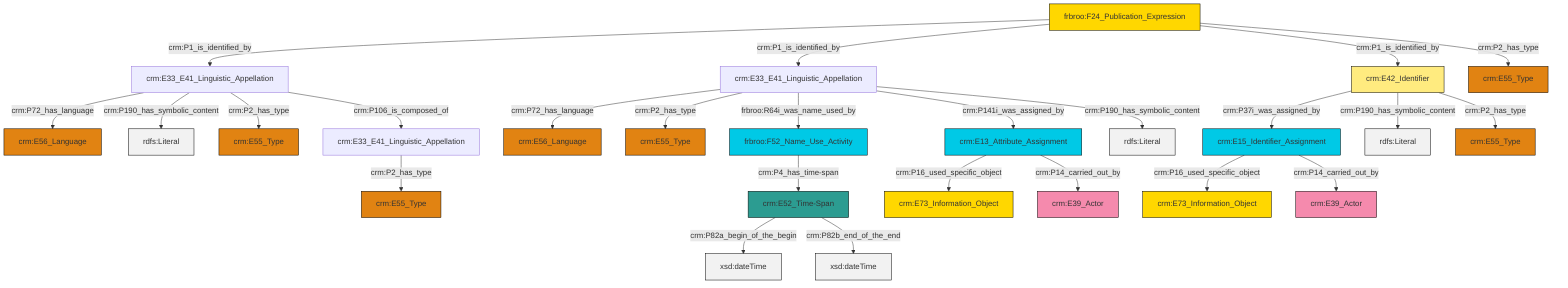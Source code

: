 graph TD
classDef Literal fill:#f2f2f2,stroke:#000000;
classDef CRM_Entity fill:#FFFFFF,stroke:#000000;
classDef Temporal_Entity fill:#00C9E6, stroke:#000000;
classDef Type fill:#E18312, stroke:#000000;
classDef Time-Span fill:#2C9C91, stroke:#000000;
classDef Appellation fill:#FFEB7F, stroke:#000000;
classDef Place fill:#008836, stroke:#000000;
classDef Persistent_Item fill:#B266B2, stroke:#000000;
classDef Conceptual_Object fill:#FFD700, stroke:#000000;
classDef Physical_Thing fill:#D2B48C, stroke:#000000;
classDef Actor fill:#f58aad, stroke:#000000;
classDef PC_Classes fill:#4ce600, stroke:#000000;
classDef Multi fill:#cccccc,stroke:#000000;

0["crm:E33_E41_Linguistic_Appellation"]:::Default -->|crm:P72_has_language| 1["crm:E56_Language"]:::Type
2["crm:E42_Identifier"]:::Appellation -->|crm:P37i_was_assigned_by| 3["crm:E15_Identifier_Assignment"]:::Temporal_Entity
8["crm:E33_E41_Linguistic_Appellation"]:::Default -->|crm:P2_has_type| 4["crm:E55_Type"]:::Type
11["crm:E13_Attribute_Assignment"]:::Temporal_Entity -->|crm:P16_used_specific_object| 12["crm:E73_Information_Object"]:::Conceptual_Object
15["crm:E33_E41_Linguistic_Appellation"]:::Default -->|crm:P72_has_language| 16["crm:E56_Language"]:::Type
11["crm:E13_Attribute_Assignment"]:::Temporal_Entity -->|crm:P14_carried_out_by| 17["crm:E39_Actor"]:::Actor
15["crm:E33_E41_Linguistic_Appellation"]:::Default -->|crm:P190_has_symbolic_content| 18[rdfs:Literal]:::Literal
19["frbroo:F24_Publication_Expression"]:::Conceptual_Object -->|crm:P1_is_identified_by| 15["crm:E33_E41_Linguistic_Appellation"]:::Default
0["crm:E33_E41_Linguistic_Appellation"]:::Default -->|crm:P2_has_type| 20["crm:E55_Type"]:::Type
15["crm:E33_E41_Linguistic_Appellation"]:::Default -->|crm:P2_has_type| 23["crm:E55_Type"]:::Type
0["crm:E33_E41_Linguistic_Appellation"]:::Default -->|frbroo:R64i_was_name_used_by| 26["frbroo:F52_Name_Use_Activity"]:::Temporal_Entity
26["frbroo:F52_Name_Use_Activity"]:::Temporal_Entity -->|crm:P4_has_time-span| 30["crm:E52_Time-Span"]:::Time-Span
2["crm:E42_Identifier"]:::Appellation -->|crm:P190_has_symbolic_content| 31[rdfs:Literal]:::Literal
3["crm:E15_Identifier_Assignment"]:::Temporal_Entity -->|crm:P16_used_specific_object| 6["crm:E73_Information_Object"]:::Conceptual_Object
3["crm:E15_Identifier_Assignment"]:::Temporal_Entity -->|crm:P14_carried_out_by| 36["crm:E39_Actor"]:::Actor
19["frbroo:F24_Publication_Expression"]:::Conceptual_Object -->|crm:P1_is_identified_by| 0["crm:E33_E41_Linguistic_Appellation"]:::Default
0["crm:E33_E41_Linguistic_Appellation"]:::Default -->|crm:P141i_was_assigned_by| 11["crm:E13_Attribute_Assignment"]:::Temporal_Entity
30["crm:E52_Time-Span"]:::Time-Span -->|crm:P82a_begin_of_the_begin| 41[xsd:dateTime]:::Literal
30["crm:E52_Time-Span"]:::Time-Span -->|crm:P82b_end_of_the_end| 42[xsd:dateTime]:::Literal
19["frbroo:F24_Publication_Expression"]:::Conceptual_Object -->|crm:P1_is_identified_by| 2["crm:E42_Identifier"]:::Appellation
19["frbroo:F24_Publication_Expression"]:::Conceptual_Object -->|crm:P2_has_type| 21["crm:E55_Type"]:::Type
15["crm:E33_E41_Linguistic_Appellation"]:::Default -->|crm:P106_is_composed_of| 8["crm:E33_E41_Linguistic_Appellation"]:::Default
0["crm:E33_E41_Linguistic_Appellation"]:::Default -->|crm:P190_has_symbolic_content| 46[rdfs:Literal]:::Literal
2["crm:E42_Identifier"]:::Appellation -->|crm:P2_has_type| 9["crm:E55_Type"]:::Type
